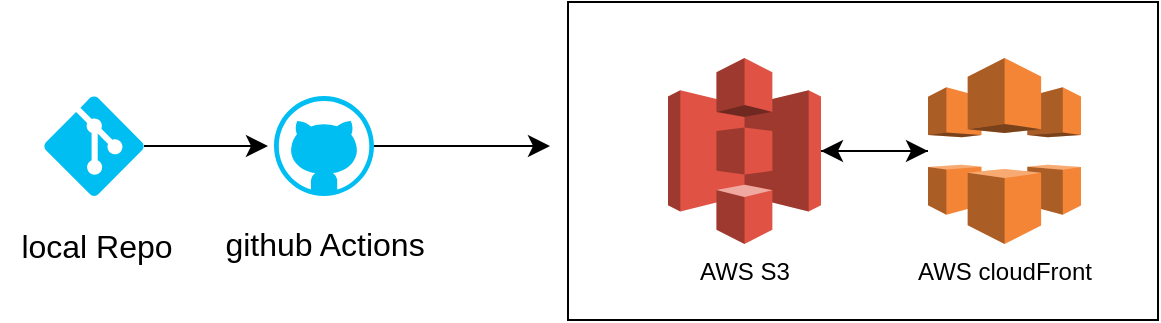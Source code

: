 <mxfile version="26.0.15">
  <diagram name="페이지-1" id="5Ah_SHZNYRgDtHm7RcbI">
    <mxGraphModel dx="1114" dy="1211" grid="0" gridSize="10" guides="1" tooltips="1" connect="1" arrows="1" fold="1" page="0" pageScale="1" pageWidth="827" pageHeight="1169" math="0" shadow="0">
      <root>
        <mxCell id="0" />
        <mxCell id="1" parent="0" />
        <mxCell id="lXJuaoEQf6Bt5DzBgJqH-4" style="edgeStyle=none;curved=1;rounded=0;orthogonalLoop=1;jettySize=auto;html=1;fontSize=12;startSize=8;endSize=8;" edge="1" parent="1" source="lXJuaoEQf6Bt5DzBgJqH-2">
          <mxGeometry relative="1" as="geometry">
            <mxPoint x="114" y="57" as="targetPoint" />
          </mxGeometry>
        </mxCell>
        <mxCell id="lXJuaoEQf6Bt5DzBgJqH-2" value="" style="verticalLabelPosition=bottom;html=1;verticalAlign=top;align=center;strokeColor=none;fillColor=#00BEF2;shape=mxgraph.azure.git_repository;" vertex="1" parent="1">
          <mxGeometry x="2" y="32" width="50" height="50" as="geometry" />
        </mxCell>
        <mxCell id="lXJuaoEQf6Bt5DzBgJqH-3" value="local Repo" style="text;html=1;align=center;verticalAlign=middle;resizable=0;points=[];autosize=1;strokeColor=none;fillColor=none;fontSize=16;" vertex="1" parent="1">
          <mxGeometry x="-19.5" y="91.5" width="94" height="31" as="geometry" />
        </mxCell>
        <mxCell id="lXJuaoEQf6Bt5DzBgJqH-7" style="edgeStyle=none;curved=1;rounded=0;orthogonalLoop=1;jettySize=auto;html=1;fontSize=12;startSize=8;endSize=8;" edge="1" parent="1" source="lXJuaoEQf6Bt5DzBgJqH-5">
          <mxGeometry relative="1" as="geometry">
            <mxPoint x="255" y="57" as="targetPoint" />
          </mxGeometry>
        </mxCell>
        <mxCell id="lXJuaoEQf6Bt5DzBgJqH-5" value="" style="verticalLabelPosition=bottom;html=1;verticalAlign=top;align=center;strokeColor=none;fillColor=#00BEF2;shape=mxgraph.azure.github_code;pointerEvents=1;" vertex="1" parent="1">
          <mxGeometry x="117" y="32" width="50" height="50" as="geometry" />
        </mxCell>
        <mxCell id="lXJuaoEQf6Bt5DzBgJqH-6" value="github Actions" style="text;html=1;align=center;verticalAlign=middle;resizable=0;points=[];autosize=1;strokeColor=none;fillColor=none;fontSize=16;" vertex="1" parent="1">
          <mxGeometry x="83" y="90" width="118" height="31" as="geometry" />
        </mxCell>
        <mxCell id="lXJuaoEQf6Bt5DzBgJqH-8" value="" style="whiteSpace=wrap;html=1;" vertex="1" parent="1">
          <mxGeometry x="264" y="-15" width="295" height="159" as="geometry" />
        </mxCell>
        <mxCell id="lXJuaoEQf6Bt5DzBgJqH-13" style="edgeStyle=none;curved=1;rounded=0;orthogonalLoop=1;jettySize=auto;html=1;fontSize=12;startSize=8;endSize=8;" edge="1" parent="1" source="lXJuaoEQf6Bt5DzBgJqH-10" target="lXJuaoEQf6Bt5DzBgJqH-12">
          <mxGeometry relative="1" as="geometry" />
        </mxCell>
        <mxCell id="lXJuaoEQf6Bt5DzBgJqH-10" value="AWS S3" style="outlineConnect=0;dashed=0;verticalLabelPosition=bottom;verticalAlign=top;align=center;html=1;shape=mxgraph.aws3.s3;fillColor=#E05243;gradientColor=none;" vertex="1" parent="1">
          <mxGeometry x="314" y="13" width="76.5" height="93" as="geometry" />
        </mxCell>
        <mxCell id="lXJuaoEQf6Bt5DzBgJqH-12" value="AWS cloudFront" style="outlineConnect=0;dashed=0;verticalLabelPosition=bottom;verticalAlign=top;align=center;html=1;shape=mxgraph.aws3.cloudfront;fillColor=#F58536;gradientColor=none;" vertex="1" parent="1">
          <mxGeometry x="444" y="13" width="76.5" height="93" as="geometry" />
        </mxCell>
        <mxCell id="lXJuaoEQf6Bt5DzBgJqH-14" style="edgeStyle=none;curved=1;rounded=0;orthogonalLoop=1;jettySize=auto;html=1;entryX=1;entryY=0.5;entryDx=0;entryDy=0;entryPerimeter=0;fontSize=12;startSize=8;endSize=8;" edge="1" parent="1" source="lXJuaoEQf6Bt5DzBgJqH-12" target="lXJuaoEQf6Bt5DzBgJqH-10">
          <mxGeometry relative="1" as="geometry" />
        </mxCell>
      </root>
    </mxGraphModel>
  </diagram>
</mxfile>
